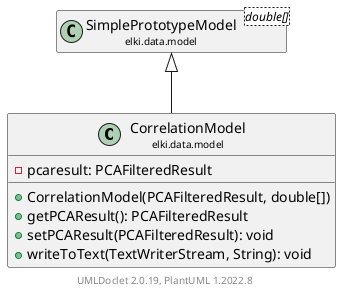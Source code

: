 @startuml
    remove .*\.(Instance|Par|Parameterizer|Factory)$
    set namespaceSeparator none
    hide empty fields
    hide empty methods

    class "<size:14>CorrelationModel\n<size:10>elki.data.model" as elki.data.model.CorrelationModel [[CorrelationModel.html]] {
        -pcaresult: PCAFilteredResult
        +CorrelationModel(PCAFilteredResult, double[])
        +getPCAResult(): PCAFilteredResult
        +setPCAResult(PCAFilteredResult): void
        +writeToText(TextWriterStream, String): void
    }

    class "<size:14>SimplePrototypeModel\n<size:10>elki.data.model" as elki.data.model.SimplePrototypeModel<double[]> [[SimplePrototypeModel.html]]

    elki.data.model.SimplePrototypeModel <|-- elki.data.model.CorrelationModel

    center footer UMLDoclet 2.0.19, PlantUML 1.2022.8
@enduml
